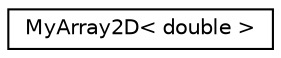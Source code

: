 digraph "Graphical Class Hierarchy"
{
  edge [fontname="Helvetica",fontsize="10",labelfontname="Helvetica",labelfontsize="10"];
  node [fontname="Helvetica",fontsize="10",shape=record];
  rankdir="LR";
  Node0 [label="MyArray2D\< double \>",height=0.2,width=0.4,color="black", fillcolor="white", style="filled",URL="$classMyArray2D.html"];
}
